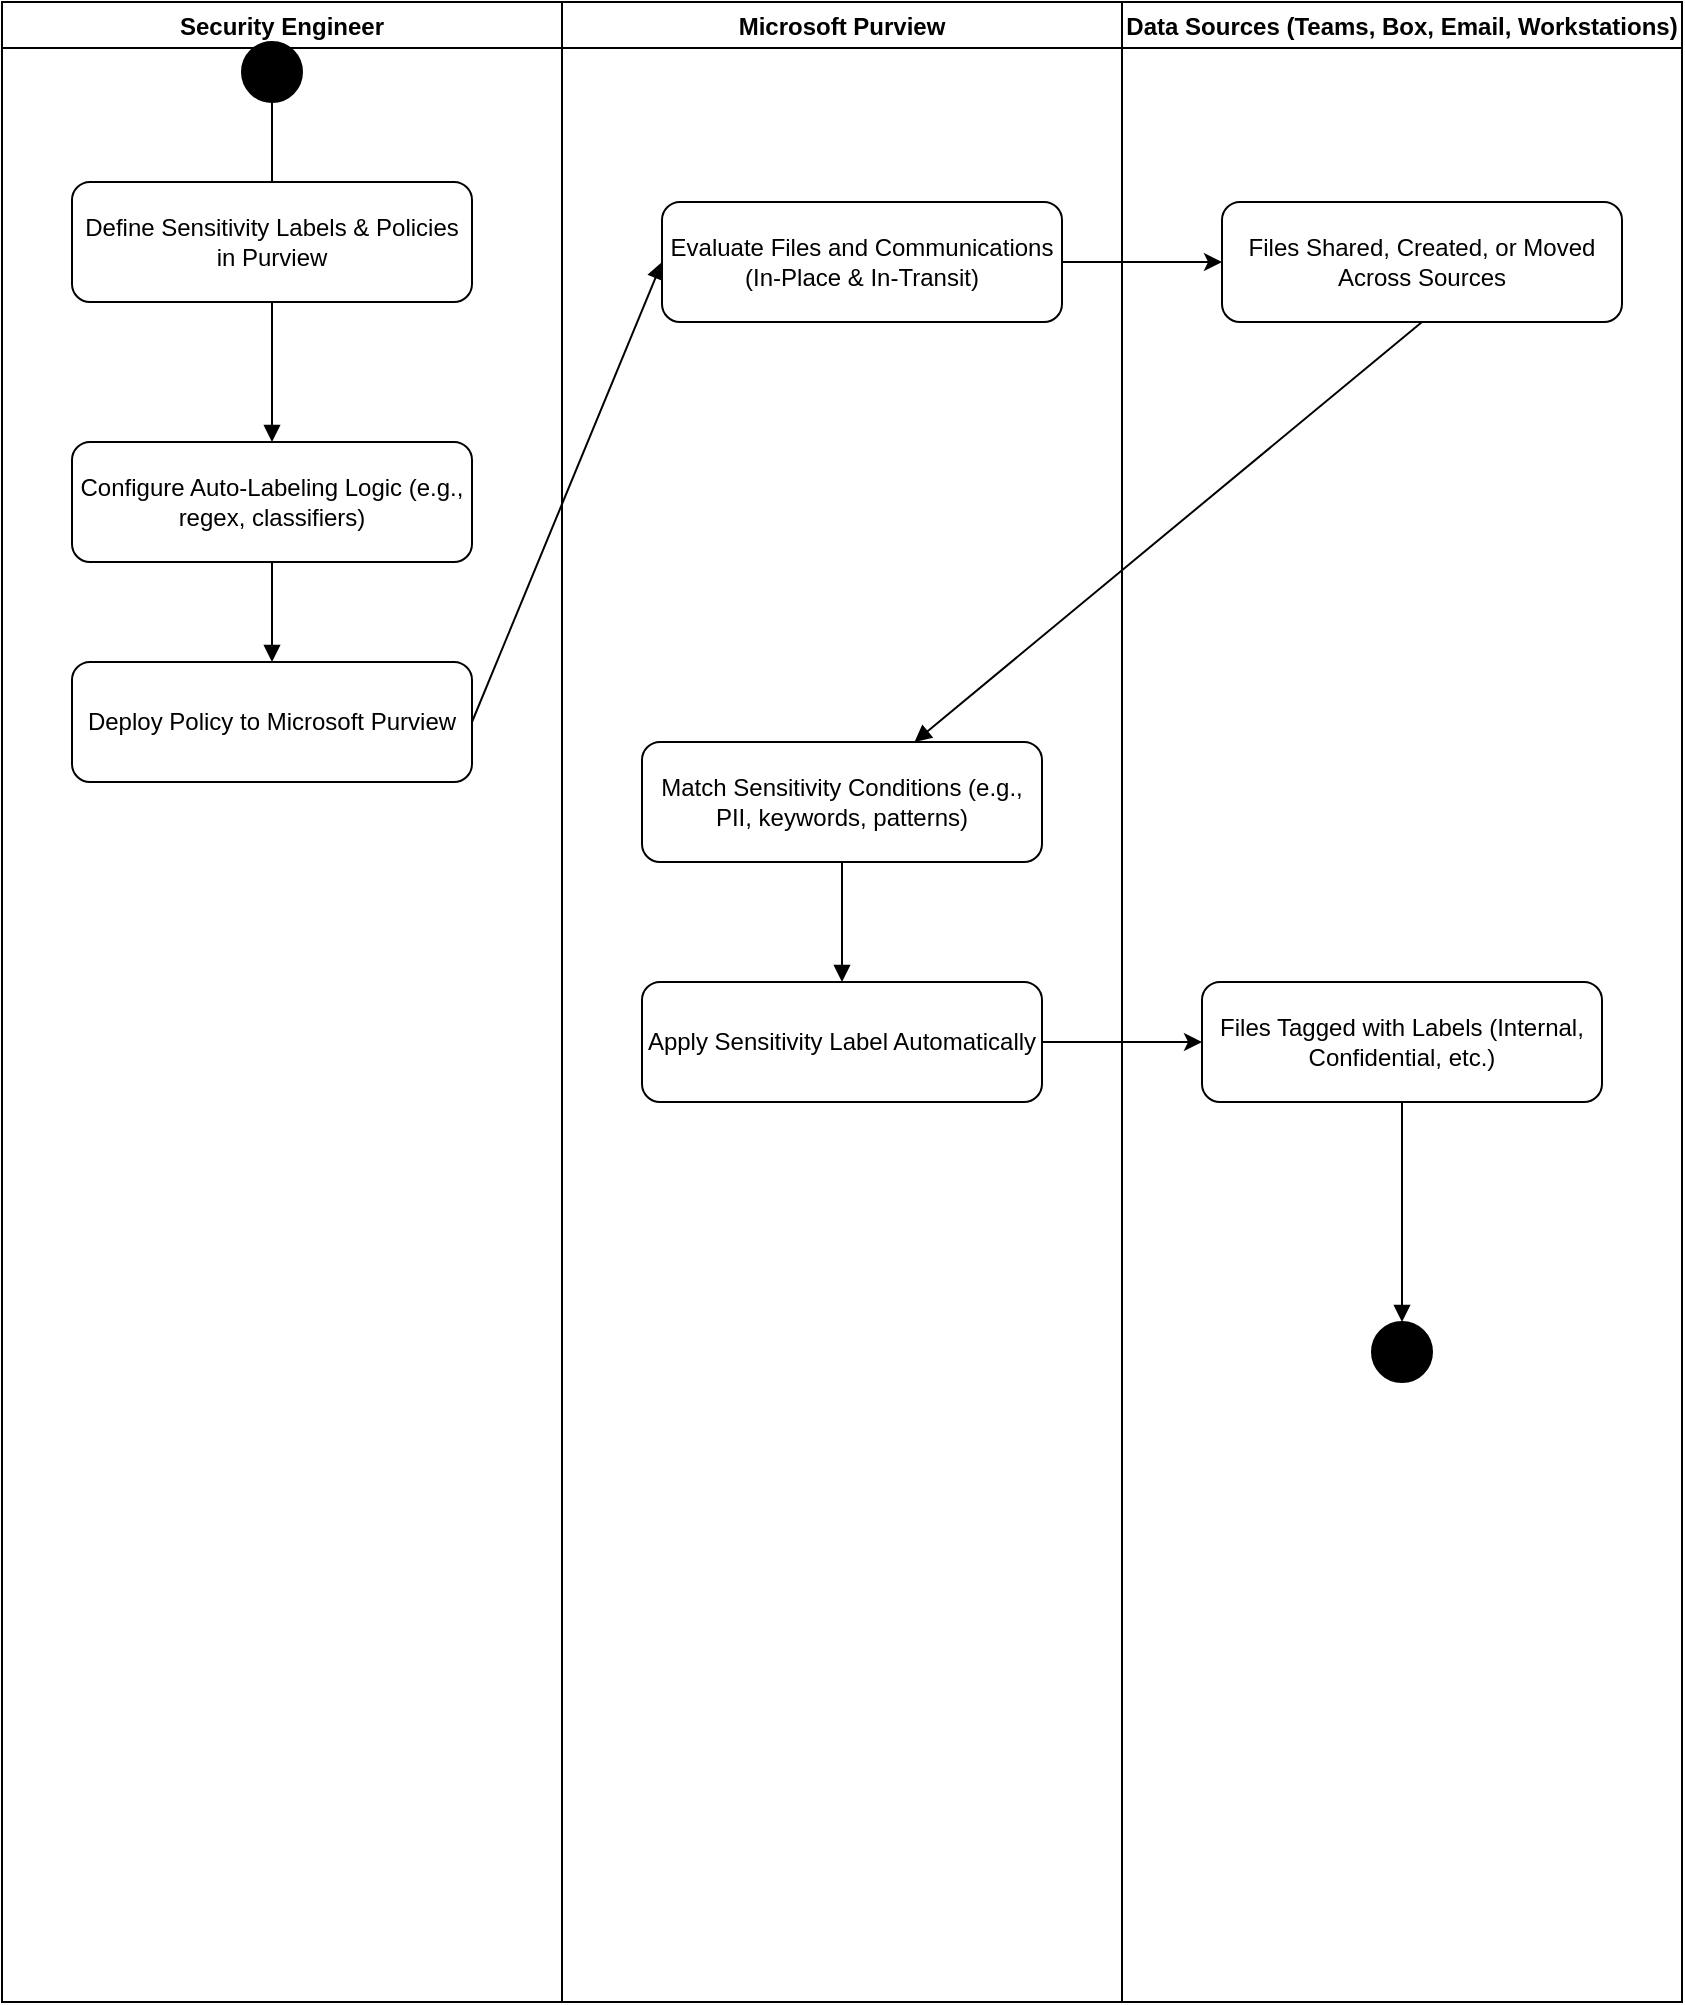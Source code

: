 <mxfile version="27.0.6">
  <diagram name="Purview Auto-Categorization Flow" id="0">
    <mxGraphModel dx="1426" dy="743" grid="1" gridSize="10" guides="1" tooltips="1" connect="1" arrows="1" fold="1" page="1" pageScale="1" pageWidth="850" pageHeight="1100" math="0" shadow="0">
      <root>
        <mxCell id="0" />
        <mxCell id="1" parent="0" />
        <mxCell id="2" value="Security Engineer" style="swimlane" parent="1" vertex="1">
          <mxGeometry width="280" height="1000" as="geometry" />
        </mxCell>
        <mxCell id="5" value="" style="ellipse;whiteSpace=wrap;html=1;aspect=fixed;fillColor=#000000;" parent="2" vertex="1">
          <mxGeometry x="120" y="20" width="30" height="30" as="geometry" />
        </mxCell>
        <mxCell id="6" value="Define Sensitivity Labels &amp; Policies in Purview" style="rounded=1;whiteSpace=wrap;html=1;" parent="2" vertex="1">
          <mxGeometry x="35" y="90" width="200" height="60" as="geometry" />
        </mxCell>
        <mxCell id="8" value="Deploy Policy to Microsoft Purview" style="rounded=1;whiteSpace=wrap;html=1;" parent="2" vertex="1">
          <mxGeometry x="35" y="330" width="200" height="60" as="geometry" />
        </mxCell>
        <mxCell id="e1" style="endArrow=none;" parent="2" source="5" target="6" edge="1">
          <mxGeometry relative="1" as="geometry" />
        </mxCell>
        <mxCell id="e4" style="endArrow=block;exitX=1;exitY=0.5;exitDx=0;exitDy=0;entryX=0;entryY=0.5;entryDx=0;entryDy=0;" parent="2" source="8" target="9" edge="1">
          <mxGeometry relative="1" as="geometry" />
        </mxCell>
        <mxCell id="7" value="Configure Auto-Labeling Logic (e.g., regex, classifiers)" style="rounded=1;whiteSpace=wrap;html=1;" parent="2" vertex="1">
          <mxGeometry x="35" y="220" width="200" height="60" as="geometry" />
        </mxCell>
        <mxCell id="e2" style="endArrow=block;" parent="2" source="6" target="7" edge="1">
          <mxGeometry relative="1" as="geometry" />
        </mxCell>
        <mxCell id="e3" style="endArrow=block;" parent="2" source="7" target="8" edge="1">
          <mxGeometry relative="1" as="geometry" />
        </mxCell>
        <mxCell id="3" value="Microsoft Purview" style="swimlane" parent="1" vertex="1">
          <mxGeometry x="280" width="280" height="1000" as="geometry" />
        </mxCell>
        <mxCell id="9" value="Evaluate Files and Communications (In-Place &amp; In-Transit)" style="rounded=1;whiteSpace=wrap;html=1;" parent="3" vertex="1">
          <mxGeometry x="50" y="100" width="200" height="60" as="geometry" />
        </mxCell>
        <mxCell id="10" value="Match Sensitivity Conditions (e.g., PII, keywords, patterns)" style="rounded=1;whiteSpace=wrap;html=1;" parent="3" vertex="1">
          <mxGeometry x="40" y="370" width="200" height="60" as="geometry" />
        </mxCell>
        <mxCell id="11" value="Apply Sensitivity Label Automatically" style="rounded=1;whiteSpace=wrap;html=1;" parent="3" vertex="1">
          <mxGeometry x="40" y="490" width="200" height="60" as="geometry" />
        </mxCell>
        <mxCell id="e6" style="endArrow=block;" parent="3" source="10" target="11" edge="1">
          <mxGeometry relative="1" as="geometry" />
        </mxCell>
        <mxCell id="4" value="Data Sources (Teams, Box, Email, Workstations)" style="swimlane" parent="1" vertex="1">
          <mxGeometry x="560" width="280" height="1000" as="geometry" />
        </mxCell>
        <mxCell id="12" value="Files Shared, Created, or Moved Across Sources" style="rounded=1;whiteSpace=wrap;html=1;" parent="4" vertex="1">
          <mxGeometry x="50" y="100" width="200" height="60" as="geometry" />
        </mxCell>
        <mxCell id="13" value="Files Tagged with Labels (Internal, Confidential, etc.)" style="rounded=1;whiteSpace=wrap;html=1;" parent="4" vertex="1">
          <mxGeometry x="40" y="490" width="200" height="60" as="geometry" />
        </mxCell>
        <mxCell id="14" value="" style="ellipse;whiteSpace=wrap;html=1;aspect=fixed;fillColor=#000000;" parent="4" vertex="1">
          <mxGeometry x="125" y="660" width="30" height="30" as="geometry" />
        </mxCell>
        <mxCell id="e8" style="endArrow=block;exitX=0.5;exitY=1;exitDx=0;exitDy=0;" parent="4" source="13" target="14" edge="1">
          <mxGeometry relative="1" as="geometry" />
        </mxCell>
        <mxCell id="1k9Z57tyJJlGHDa8tPAZ-14" value="" style="endArrow=classic;html=1;rounded=0;exitX=1;exitY=0.5;exitDx=0;exitDy=0;entryX=0;entryY=0.5;entryDx=0;entryDy=0;" edge="1" parent="1" source="9" target="12">
          <mxGeometry width="50" height="50" relative="1" as="geometry">
            <mxPoint x="400" y="410" as="sourcePoint" />
            <mxPoint x="450" y="360" as="targetPoint" />
          </mxGeometry>
        </mxCell>
        <mxCell id="e5" style="endArrow=block;exitX=0.5;exitY=1;exitDx=0;exitDy=0;" parent="1" source="12" target="10" edge="1">
          <mxGeometry relative="1" as="geometry" />
        </mxCell>
        <mxCell id="1k9Z57tyJJlGHDa8tPAZ-16" value="" style="endArrow=classic;html=1;rounded=0;exitX=1;exitY=0.5;exitDx=0;exitDy=0;entryX=0;entryY=0.5;entryDx=0;entryDy=0;" edge="1" parent="1" source="11" target="13">
          <mxGeometry width="50" height="50" relative="1" as="geometry">
            <mxPoint x="400" y="410" as="sourcePoint" />
            <mxPoint x="450" y="360" as="targetPoint" />
          </mxGeometry>
        </mxCell>
      </root>
    </mxGraphModel>
  </diagram>
</mxfile>

